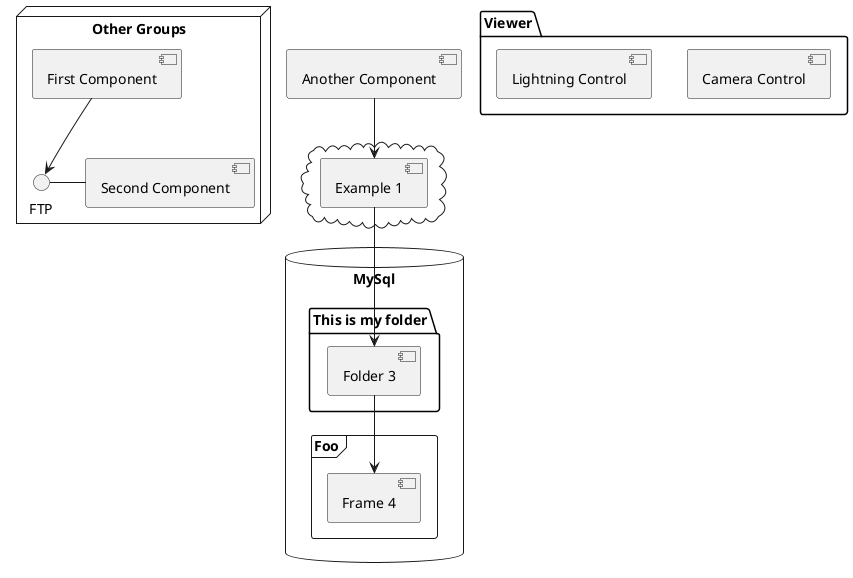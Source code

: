 @startuml

package "Viewer" as webviewer {
[Camera Control]
[Lightning Control]
[Lightning Control]
}

node "Other Groups" {
FTP - [Second Component]
[First Component] --> FTP
}

cloud {
[Example 1]
}


database "MySql" {
folder "This is my folder" {
[Folder 3]
}
frame "Foo" {
[Frame 4]
}
}


[Another Component] --> [Example 1]
[Example 1] --> [Folder 3]
[Folder 3] --> [Frame 4]

@enduml
